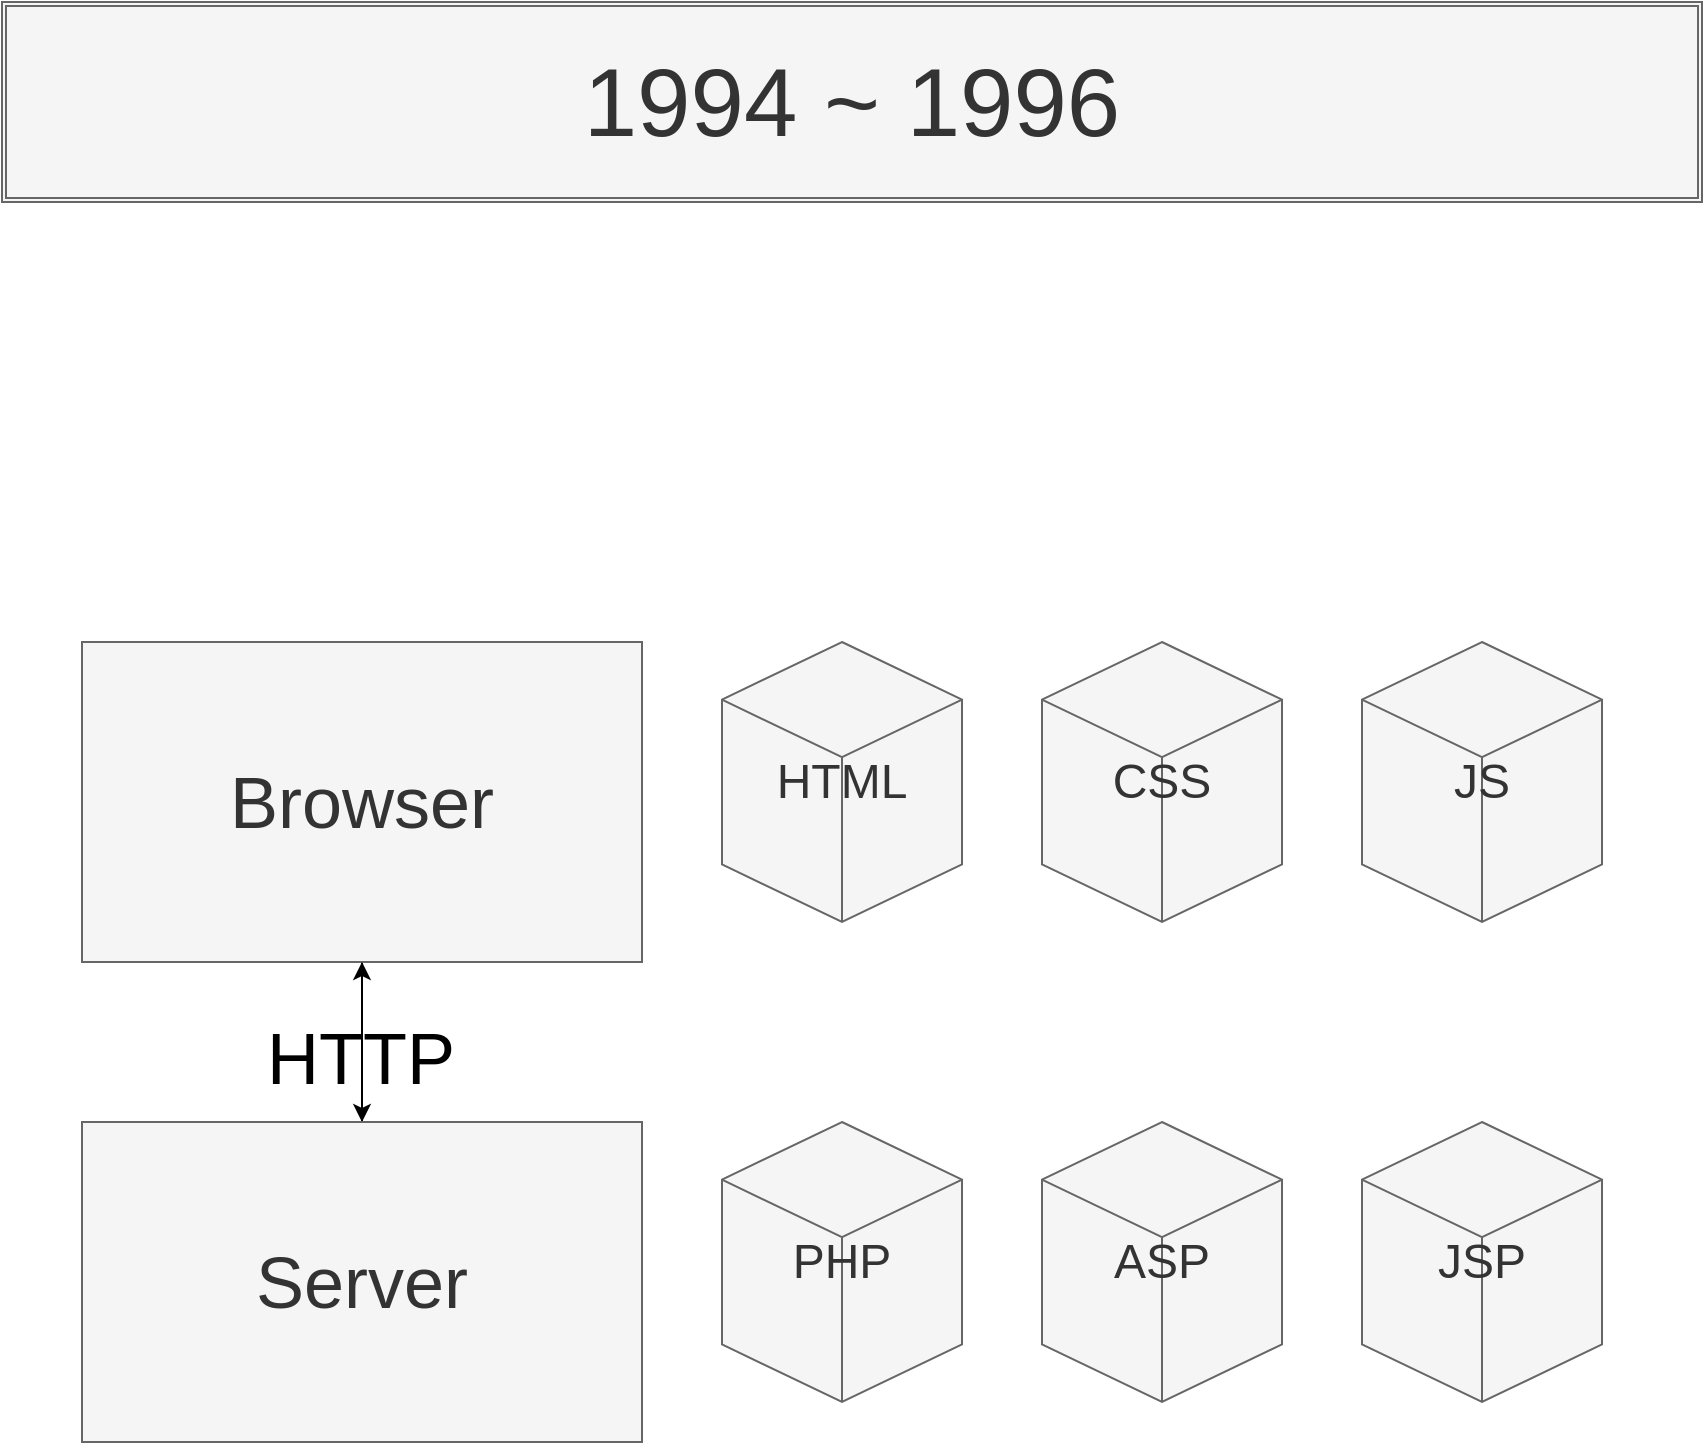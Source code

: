 <mxfile>
    <diagram id="LNP9S4-BVpzVc-00VTwb" name="Page-1">
        <mxGraphModel dx="882" dy="800" grid="1" gridSize="10" guides="1" tooltips="1" connect="1" arrows="1" fold="1" page="1" pageScale="1" pageWidth="850" pageHeight="1100" math="0" shadow="0">
            <root>
                <mxCell id="0"/>
                <mxCell id="1" parent="0"/>
                <mxCell id="0Kgk2NvX1qrmI3Vkb6VV-116" style="edgeStyle=orthogonalEdgeStyle;rounded=0;orthogonalLoop=1;jettySize=auto;html=1;exitX=0.5;exitY=1;exitDx=0;exitDy=0;entryX=0.5;entryY=0;entryDx=0;entryDy=0;" parent="1" source="0Kgk2NvX1qrmI3Vkb6VV-86" target="0Kgk2NvX1qrmI3Vkb6VV-87" edge="1">
                    <mxGeometry relative="1" as="geometry"/>
                </mxCell>
                <mxCell id="0Kgk2NvX1qrmI3Vkb6VV-86" value="&lt;font style=&quot;font-size: 36px&quot;&gt;Browser&lt;/font&gt;" style="rounded=0;whiteSpace=wrap;html=1;shadow=0;sketch=0;fillColor=#f5f5f5;strokeColor=#666666;fontColor=#333333;" parent="1" vertex="1">
                    <mxGeometry x="40" y="320" width="280" height="160" as="geometry"/>
                </mxCell>
                <mxCell id="0Kgk2NvX1qrmI3Vkb6VV-88" style="edgeStyle=orthogonalEdgeStyle;rounded=0;orthogonalLoop=1;jettySize=auto;html=1;exitX=0.5;exitY=0;exitDx=0;exitDy=0;" parent="1" source="0Kgk2NvX1qrmI3Vkb6VV-87" target="0Kgk2NvX1qrmI3Vkb6VV-86" edge="1">
                    <mxGeometry relative="1" as="geometry"/>
                </mxCell>
                <mxCell id="0Kgk2NvX1qrmI3Vkb6VV-93" value="&lt;font style=&quot;font-size: 36px&quot;&gt;HTTP&lt;/font&gt;" style="edgeLabel;html=1;align=center;verticalAlign=middle;resizable=0;points=[];labelBackgroundColor=none;fontColor=#000000;" parent="0Kgk2NvX1qrmI3Vkb6VV-88" vertex="1" connectable="0">
                    <mxGeometry x="-0.2" y="1" relative="1" as="geometry">
                        <mxPoint as="offset"/>
                    </mxGeometry>
                </mxCell>
                <mxCell id="0Kgk2NvX1qrmI3Vkb6VV-87" value="&lt;font style=&quot;font-size: 36px&quot;&gt;Server&lt;/font&gt;" style="rounded=0;whiteSpace=wrap;html=1;shadow=0;sketch=0;fillColor=#f5f5f5;strokeColor=#666666;fontColor=#333333;" parent="1" vertex="1">
                    <mxGeometry x="40" y="560" width="280" height="160" as="geometry"/>
                </mxCell>
                <mxCell id="0Kgk2NvX1qrmI3Vkb6VV-90" value="&lt;font style=&quot;font-size: 24px&quot;&gt;HTML&lt;/font&gt;" style="html=1;whiteSpace=wrap;shape=isoCube2;backgroundOutline=1;isoAngle=15;shadow=0;sketch=0;fillColor=#f5f5f5;strokeColor=#666666;fontColor=#333333;" parent="1" vertex="1">
                    <mxGeometry x="360" y="320" width="120" height="140" as="geometry"/>
                </mxCell>
                <mxCell id="0Kgk2NvX1qrmI3Vkb6VV-94" value="&lt;font style=&quot;font-size: 48px&quot;&gt;1994 ~ 1996&lt;/font&gt;" style="shape=ext;double=1;rounded=0;whiteSpace=wrap;html=1;shadow=0;sketch=0;fillColor=#f5f5f5;strokeColor=#666666;fontColor=#333333;" parent="1" vertex="1">
                    <mxGeometry width="850" height="100" as="geometry"/>
                </mxCell>
                <mxCell id="3" value="&lt;font style=&quot;font-size: 24px&quot;&gt;CSS&lt;/font&gt;" style="html=1;whiteSpace=wrap;shape=isoCube2;backgroundOutline=1;isoAngle=15;shadow=0;sketch=0;fillColor=#f5f5f5;strokeColor=#666666;fontColor=#333333;" vertex="1" parent="1">
                    <mxGeometry x="520" y="320" width="120" height="140" as="geometry"/>
                </mxCell>
                <mxCell id="4" value="&lt;font style=&quot;font-size: 24px&quot;&gt;JS&lt;/font&gt;" style="html=1;whiteSpace=wrap;shape=isoCube2;backgroundOutline=1;isoAngle=15;shadow=0;sketch=0;fillColor=#f5f5f5;strokeColor=#666666;fontColor=#333333;" vertex="1" parent="1">
                    <mxGeometry x="680" y="320" width="120" height="140" as="geometry"/>
                </mxCell>
                <mxCell id="5" value="&lt;font style=&quot;font-size: 24px&quot;&gt;PHP&lt;/font&gt;" style="html=1;whiteSpace=wrap;shape=isoCube2;backgroundOutline=1;isoAngle=15;shadow=0;sketch=0;fillColor=#f5f5f5;strokeColor=#666666;fontColor=#333333;" vertex="1" parent="1">
                    <mxGeometry x="360" y="560" width="120" height="140" as="geometry"/>
                </mxCell>
                <mxCell id="6" value="&lt;font style=&quot;font-size: 24px&quot;&gt;ASP&lt;/font&gt;" style="html=1;whiteSpace=wrap;shape=isoCube2;backgroundOutline=1;isoAngle=15;shadow=0;sketch=0;fillColor=#f5f5f5;strokeColor=#666666;fontColor=#333333;" vertex="1" parent="1">
                    <mxGeometry x="520" y="560" width="120" height="140" as="geometry"/>
                </mxCell>
                <mxCell id="7" value="&lt;font style=&quot;font-size: 24px&quot;&gt;JSP&lt;/font&gt;" style="html=1;whiteSpace=wrap;shape=isoCube2;backgroundOutline=1;isoAngle=15;shadow=0;sketch=0;fillColor=#f5f5f5;strokeColor=#666666;fontColor=#333333;" vertex="1" parent="1">
                    <mxGeometry x="680" y="560" width="120" height="140" as="geometry"/>
                </mxCell>
            </root>
        </mxGraphModel>
    </diagram>
</mxfile>